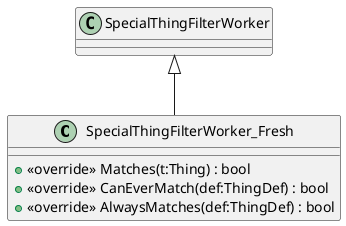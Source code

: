 @startuml
class SpecialThingFilterWorker_Fresh {
    + <<override>> Matches(t:Thing) : bool
    + <<override>> CanEverMatch(def:ThingDef) : bool
    + <<override>> AlwaysMatches(def:ThingDef) : bool
}
SpecialThingFilterWorker <|-- SpecialThingFilterWorker_Fresh
@enduml
